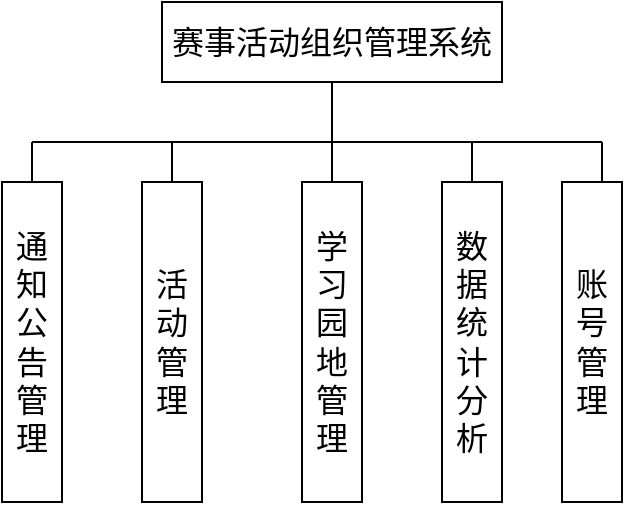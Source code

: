 <mxfile version="24.8.9">
  <diagram name="第 1 页" id="mVnWcw_fSnoYf0es6gfr">
    <mxGraphModel dx="575" dy="347" grid="1" gridSize="10" guides="1" tooltips="1" connect="1" arrows="1" fold="1" page="1" pageScale="1" pageWidth="827" pageHeight="1169" math="0" shadow="0">
      <root>
        <mxCell id="0" />
        <mxCell id="1" parent="0" />
        <mxCell id="uSR2uOLICDpYgHfSlD_m-1" value="&lt;font style=&quot;font-size: 16px;&quot;&gt;赛事活动组织管理系统&lt;/font&gt;" style="rounded=0;whiteSpace=wrap;html=1;" parent="1" vertex="1">
          <mxGeometry x="260" y="150" width="170" height="40" as="geometry" />
        </mxCell>
        <mxCell id="uSR2uOLICDpYgHfSlD_m-2" value="&lt;font style=&quot;font-size: 16px;&quot;&gt;通知公告管理&lt;/font&gt;" style="rounded=0;whiteSpace=wrap;html=1;" parent="1" vertex="1">
          <mxGeometry x="180" y="240" width="30" height="160" as="geometry" />
        </mxCell>
        <mxCell id="uSR2uOLICDpYgHfSlD_m-3" value="&lt;font style=&quot;font-size: 16px;&quot;&gt;活动管理&lt;/font&gt;" style="rounded=0;whiteSpace=wrap;html=1;" parent="1" vertex="1">
          <mxGeometry x="250" y="240" width="30" height="160" as="geometry" />
        </mxCell>
        <mxCell id="uSR2uOLICDpYgHfSlD_m-4" value="&lt;font style=&quot;font-size: 16px;&quot;&gt;学习园地管理&lt;/font&gt;" style="rounded=0;whiteSpace=wrap;html=1;" parent="1" vertex="1">
          <mxGeometry x="330" y="240" width="30" height="160" as="geometry" />
        </mxCell>
        <mxCell id="uSR2uOLICDpYgHfSlD_m-5" value="&lt;font style=&quot;font-size: 16px;&quot;&gt;数据统计分析&lt;/font&gt;" style="rounded=0;whiteSpace=wrap;html=1;" parent="1" vertex="1">
          <mxGeometry x="400" y="240" width="30" height="160" as="geometry" />
        </mxCell>
        <mxCell id="uSR2uOLICDpYgHfSlD_m-8" value="" style="endArrow=none;html=1;rounded=0;entryX=0.5;entryY=1;entryDx=0;entryDy=0;" parent="1" target="uSR2uOLICDpYgHfSlD_m-1" edge="1">
          <mxGeometry width="50" height="50" relative="1" as="geometry">
            <mxPoint x="345" y="220" as="sourcePoint" />
            <mxPoint x="250" y="170" as="targetPoint" />
          </mxGeometry>
        </mxCell>
        <mxCell id="uSR2uOLICDpYgHfSlD_m-10" value="" style="endArrow=none;html=1;rounded=0;entryX=0.5;entryY=0;entryDx=0;entryDy=0;" parent="1" target="uSR2uOLICDpYgHfSlD_m-5" edge="1">
          <mxGeometry width="50" height="50" relative="1" as="geometry">
            <mxPoint x="415" y="220" as="sourcePoint" />
            <mxPoint x="510" y="170" as="targetPoint" />
          </mxGeometry>
        </mxCell>
        <mxCell id="uSR2uOLICDpYgHfSlD_m-12" value="" style="endArrow=none;html=1;rounded=0;exitX=0.5;exitY=0;exitDx=0;exitDy=0;" parent="1" source="uSR2uOLICDpYgHfSlD_m-3" edge="1">
          <mxGeometry width="50" height="50" relative="1" as="geometry">
            <mxPoint x="205" y="250" as="sourcePoint" />
            <mxPoint x="265" y="220" as="targetPoint" />
          </mxGeometry>
        </mxCell>
        <mxCell id="uSR2uOLICDpYgHfSlD_m-13" value="" style="endArrow=none;html=1;rounded=0;exitX=0.5;exitY=0;exitDx=0;exitDy=0;" parent="1" source="uSR2uOLICDpYgHfSlD_m-4" edge="1">
          <mxGeometry width="50" height="50" relative="1" as="geometry">
            <mxPoint x="215" y="260" as="sourcePoint" />
            <mxPoint x="345" y="220" as="targetPoint" />
          </mxGeometry>
        </mxCell>
        <mxCell id="Lpiv2fWREOueIAV-HiJS-1" value="&lt;font style=&quot;font-size: 16px;&quot;&gt;账号管理&lt;/font&gt;" style="rounded=0;whiteSpace=wrap;html=1;" vertex="1" parent="1">
          <mxGeometry x="460" y="240" width="30" height="160" as="geometry" />
        </mxCell>
        <mxCell id="Lpiv2fWREOueIAV-HiJS-3" value="" style="endArrow=none;html=1;rounded=0;" edge="1" parent="1">
          <mxGeometry width="50" height="50" relative="1" as="geometry">
            <mxPoint x="195" y="220" as="sourcePoint" />
            <mxPoint x="480" y="220" as="targetPoint" />
          </mxGeometry>
        </mxCell>
        <mxCell id="Lpiv2fWREOueIAV-HiJS-10" value="" style="endArrow=none;html=1;rounded=0;entryX=0.5;entryY=0;entryDx=0;entryDy=0;" edge="1" parent="1" target="uSR2uOLICDpYgHfSlD_m-2">
          <mxGeometry width="50" height="50" relative="1" as="geometry">
            <mxPoint x="195" y="220" as="sourcePoint" />
            <mxPoint x="170" y="220" as="targetPoint" />
          </mxGeometry>
        </mxCell>
        <mxCell id="Lpiv2fWREOueIAV-HiJS-11" value="" style="endArrow=none;html=1;rounded=0;" edge="1" parent="1">
          <mxGeometry width="50" height="50" relative="1" as="geometry">
            <mxPoint x="480" y="240" as="sourcePoint" />
            <mxPoint x="480" y="220" as="targetPoint" />
          </mxGeometry>
        </mxCell>
      </root>
    </mxGraphModel>
  </diagram>
</mxfile>
